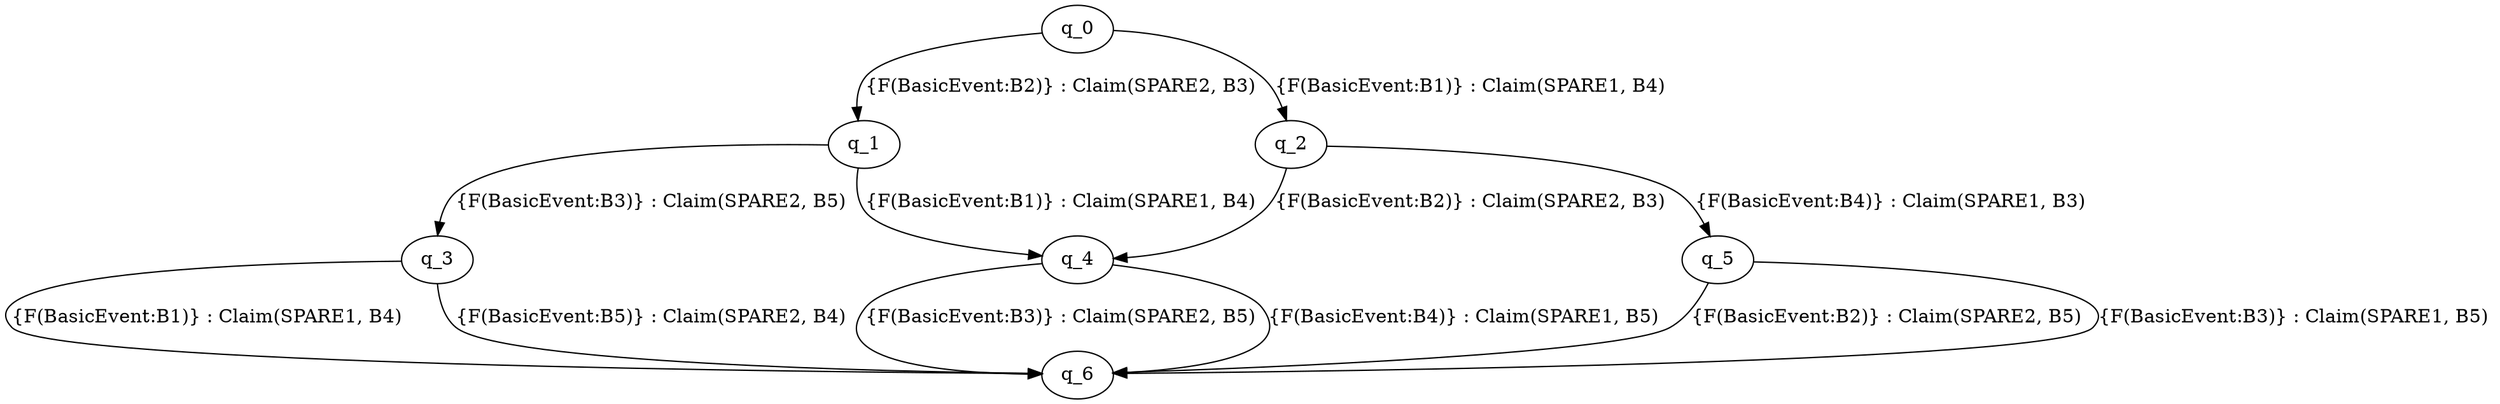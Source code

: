 digraph ra {
q_0 [label=q_0]
q_1 [label=q_1]
q_2 [label=q_2]
q_3 [label=q_3]
q_4 [label=q_4]
q_5 [label=q_5]
q_6 [label=q_6]
q_0 -> q_1 [label="{F(BasicEvent:B2)} : Claim(SPARE2, B3) "]
q_0 -> q_2 [label="{F(BasicEvent:B1)} : Claim(SPARE1, B4) "]
q_1 -> q_3 [label="{F(BasicEvent:B3)} : Claim(SPARE2, B5) "]
q_1 -> q_4 [label="{F(BasicEvent:B1)} : Claim(SPARE1, B4) "]
q_2 -> q_4 [label="{F(BasicEvent:B2)} : Claim(SPARE2, B3) "]
q_2 -> q_5 [label="{F(BasicEvent:B4)} : Claim(SPARE1, B3) "]
q_3 -> q_6 [label="{F(BasicEvent:B1)} : Claim(SPARE1, B4) "]
q_3 -> q_6 [label="{F(BasicEvent:B5)} : Claim(SPARE2, B4) "]
q_4 -> q_6 [label="{F(BasicEvent:B3)} : Claim(SPARE2, B5) "]
q_4 -> q_6 [label="{F(BasicEvent:B4)} : Claim(SPARE1, B5) "]
q_5 -> q_6 [label="{F(BasicEvent:B2)} : Claim(SPARE2, B5) "]
q_5 -> q_6 [label="{F(BasicEvent:B3)} : Claim(SPARE1, B5) "]
}
